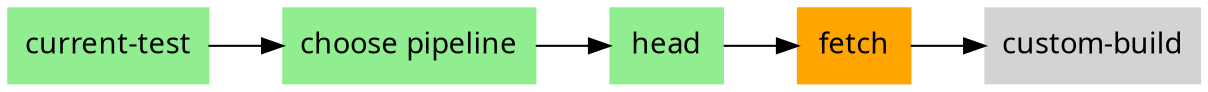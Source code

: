 digraph pipeline {
  graph [fontname="ui-system,sans-serif"]
  node [fontname="ui-system,sans-serif",shape="box"]
  edge [fontname="ui-system,sans-serif"]
  rankdir=LR
  n3 [label="current-test",color="#90ee90",fillcolor="#90ee90",style="filled"]
  n2 [label="choose pipeline",color="#90ee90",fillcolor="#90ee90",style="filled"]
  n7 [label="head",color="#90ee90",fillcolor="#90ee90",style="filled"]
  n6 [label="fetch",color="#ffa500",fillcolor="#ffa500",style="filled"]
  n5 [label="custom-build",color="#d3d3d3",fillcolor="#d3d3d3",style="filled"]
  n6 -> n5
  n7 -> n6
  n2 -> n7
  n3 -> n2
  }
